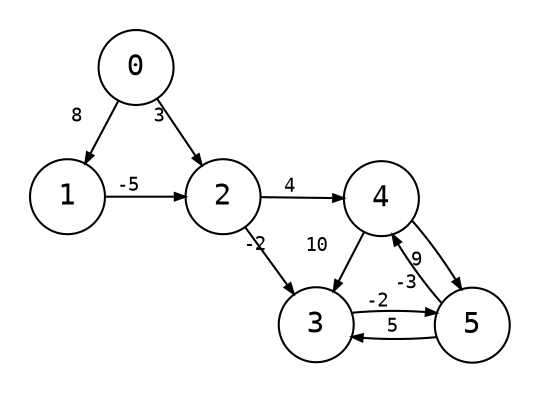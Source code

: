 digraph {
    node [shape=circle, fontname="monospace"];
    edge [arrowsize=0.5, fontname="monospace", fontsize=9];
    layout=neato;
    normalize=true;
    pad=0.2;

    1, 2, 3, 4, 5, 0;

    0 -> {1} [label="8  "];
    0 -> {2} [label="3 "];
    1 -> {2} [label="-5"];
    2 -> {3} [label=" -2"];
    2 -> {4} [label="4"];
    3 -> {5} [label="-2"];
    4 -> {3} [label="10  "];
    4 -> {5} [label="9 "];
    5 -> {3} [label="5"];
    5 -> {4} [label="-3 "];
}